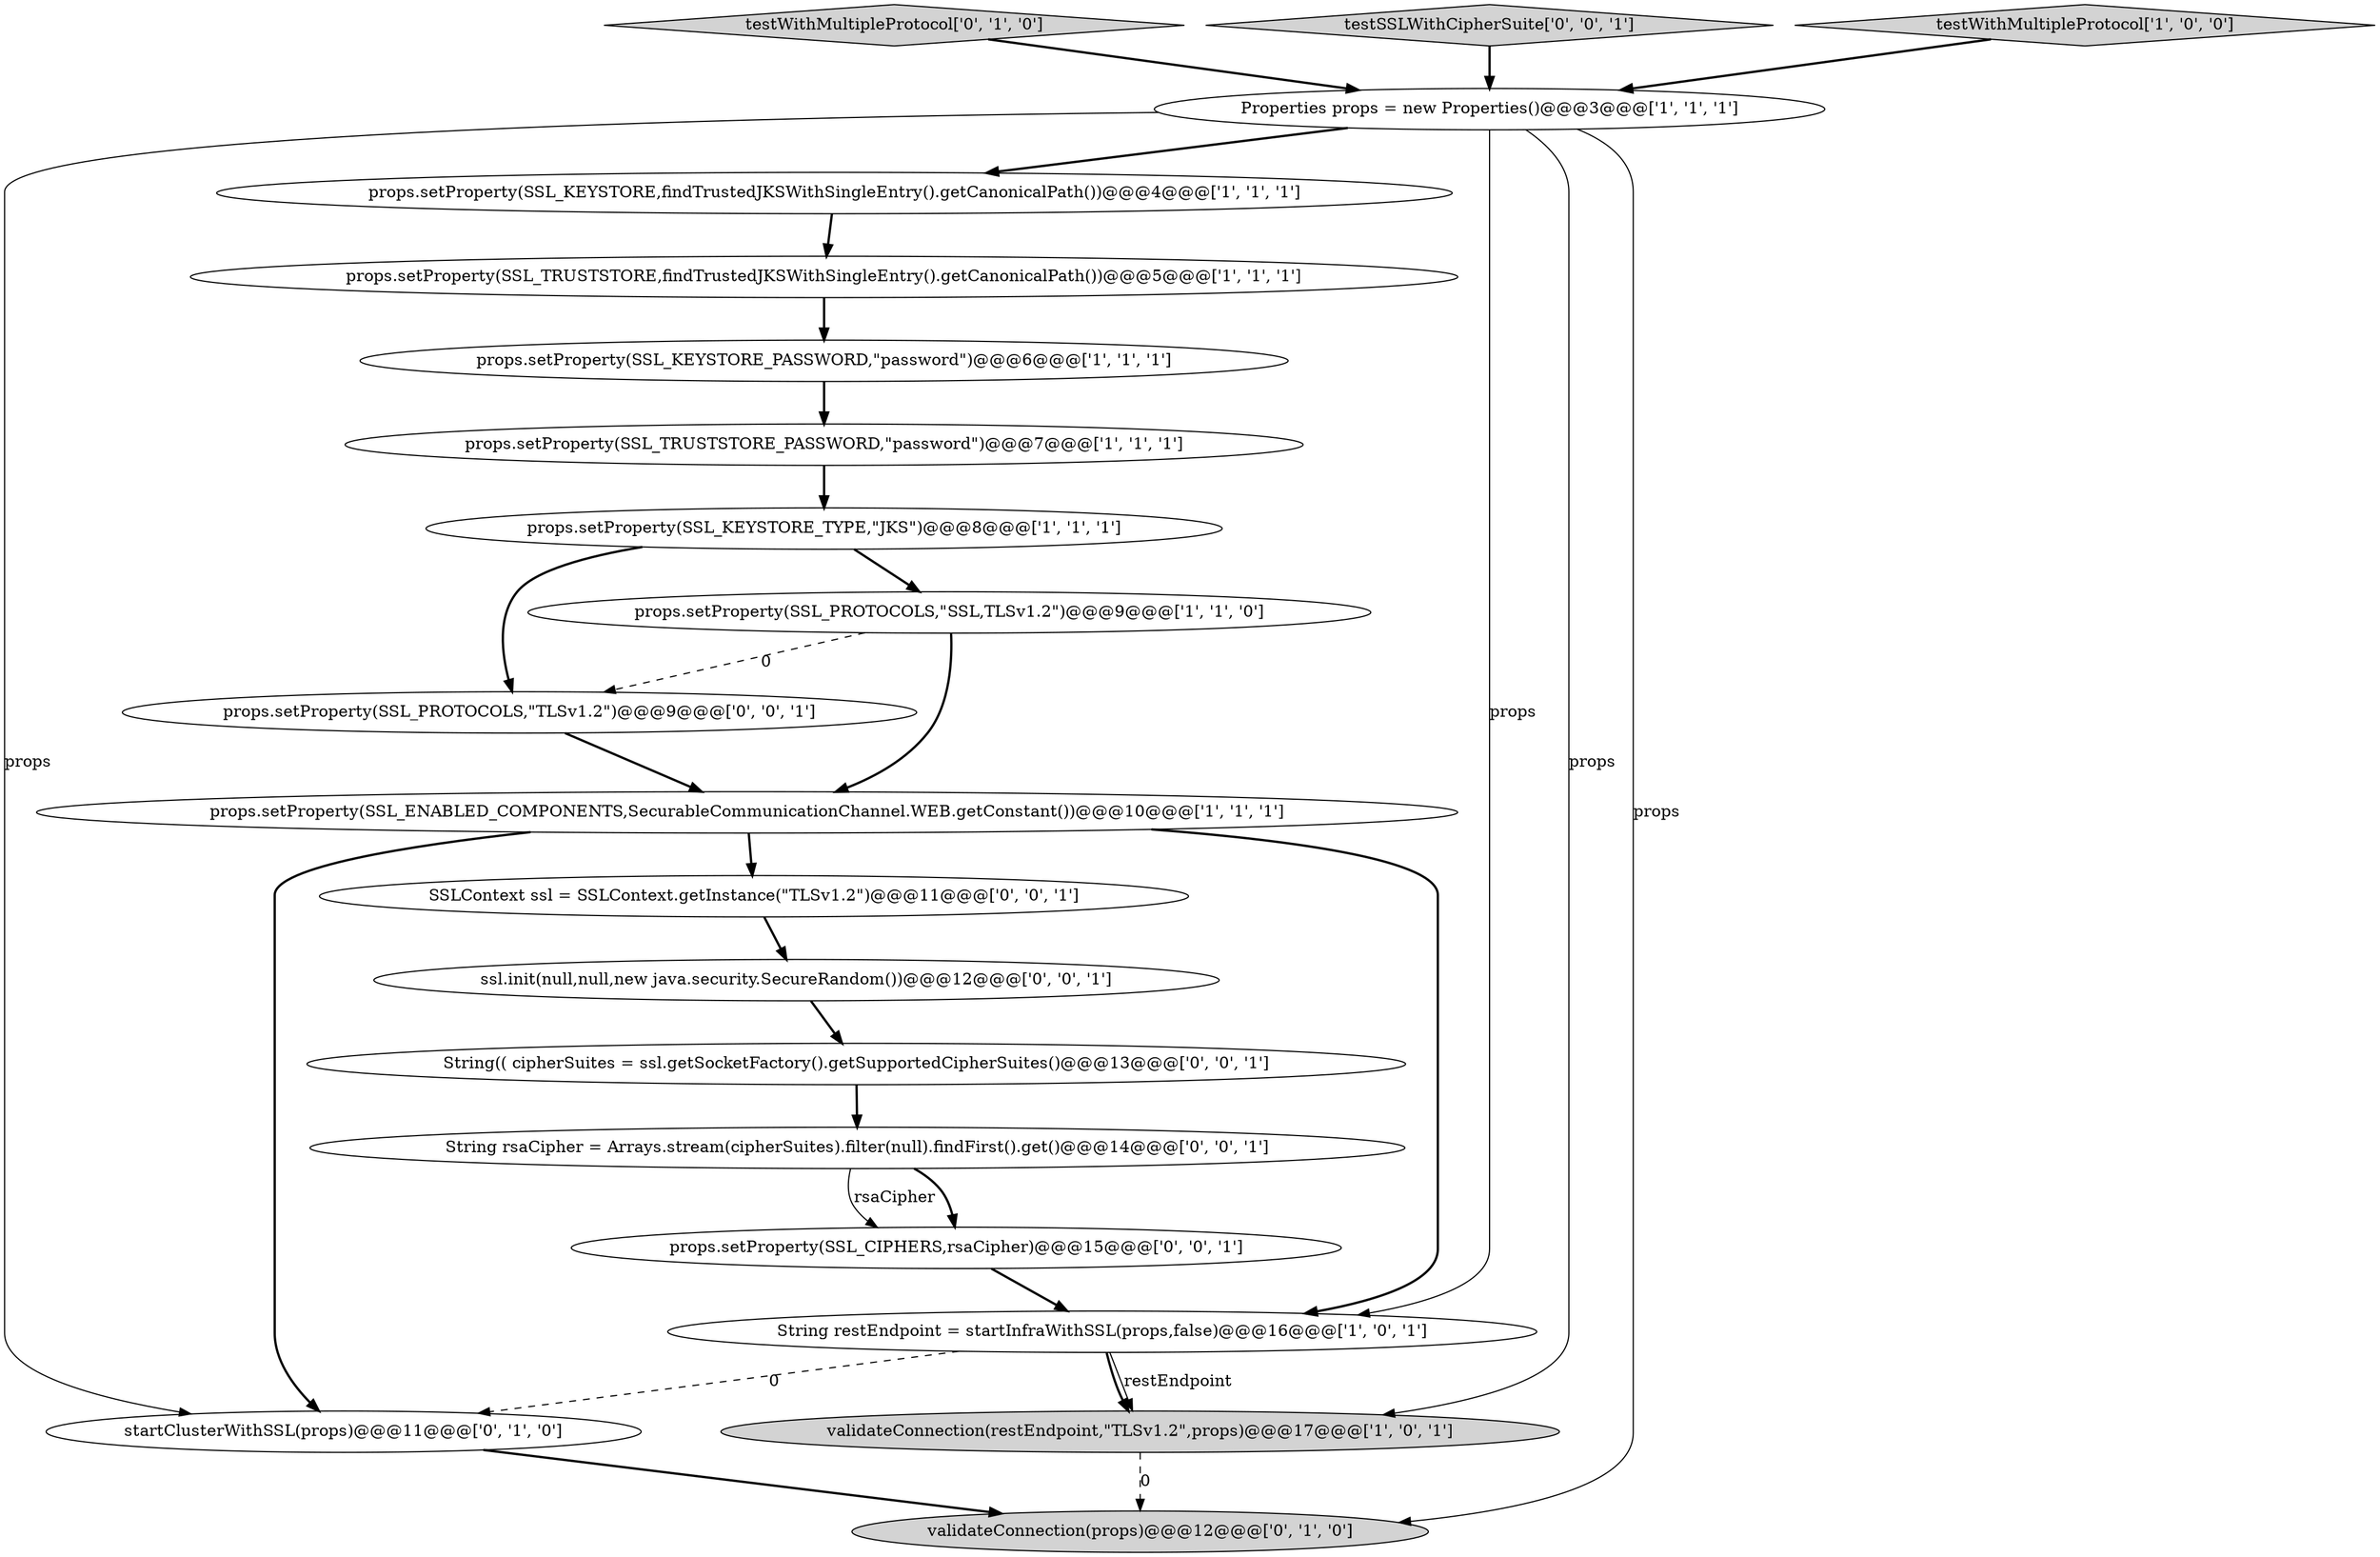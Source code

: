 digraph {
6 [style = filled, label = "Properties props = new Properties()@@@3@@@['1', '1', '1']", fillcolor = white, shape = ellipse image = "AAA0AAABBB1BBB"];
3 [style = filled, label = "props.setProperty(SSL_KEYSTORE,findTrustedJKSWithSingleEntry().getCanonicalPath())@@@4@@@['1', '1', '1']", fillcolor = white, shape = ellipse image = "AAA0AAABBB1BBB"];
12 [style = filled, label = "testWithMultipleProtocol['0', '1', '0']", fillcolor = lightgray, shape = diamond image = "AAA0AAABBB2BBB"];
19 [style = filled, label = "ssl.init(null,null,new java.security.SecureRandom())@@@12@@@['0', '0', '1']", fillcolor = white, shape = ellipse image = "AAA0AAABBB3BBB"];
8 [style = filled, label = "props.setProperty(SSL_TRUSTSTORE,findTrustedJKSWithSingleEntry().getCanonicalPath())@@@5@@@['1', '1', '1']", fillcolor = white, shape = ellipse image = "AAA0AAABBB1BBB"];
14 [style = filled, label = "props.setProperty(SSL_CIPHERS,rsaCipher)@@@15@@@['0', '0', '1']", fillcolor = white, shape = ellipse image = "AAA0AAABBB3BBB"];
15 [style = filled, label = "props.setProperty(SSL_PROTOCOLS,\"TLSv1.2\")@@@9@@@['0', '0', '1']", fillcolor = white, shape = ellipse image = "AAA0AAABBB3BBB"];
7 [style = filled, label = "validateConnection(restEndpoint,\"TLSv1.2\",props)@@@17@@@['1', '0', '1']", fillcolor = lightgray, shape = ellipse image = "AAA0AAABBB1BBB"];
16 [style = filled, label = "testSSLWithCipherSuite['0', '0', '1']", fillcolor = lightgray, shape = diamond image = "AAA0AAABBB3BBB"];
17 [style = filled, label = "SSLContext ssl = SSLContext.getInstance(\"TLSv1.2\")@@@11@@@['0', '0', '1']", fillcolor = white, shape = ellipse image = "AAA0AAABBB3BBB"];
2 [style = filled, label = "props.setProperty(SSL_KEYSTORE_TYPE,\"JKS\")@@@8@@@['1', '1', '1']", fillcolor = white, shape = ellipse image = "AAA0AAABBB1BBB"];
4 [style = filled, label = "String restEndpoint = startInfraWithSSL(props,false)@@@16@@@['1', '0', '1']", fillcolor = white, shape = ellipse image = "AAA0AAABBB1BBB"];
11 [style = filled, label = "validateConnection(props)@@@12@@@['0', '1', '0']", fillcolor = lightgray, shape = ellipse image = "AAA1AAABBB2BBB"];
1 [style = filled, label = "props.setProperty(SSL_PROTOCOLS,\"SSL,TLSv1.2\")@@@9@@@['1', '1', '0']", fillcolor = white, shape = ellipse image = "AAA0AAABBB1BBB"];
13 [style = filled, label = "startClusterWithSSL(props)@@@11@@@['0', '1', '0']", fillcolor = white, shape = ellipse image = "AAA1AAABBB2BBB"];
0 [style = filled, label = "props.setProperty(SSL_TRUSTSTORE_PASSWORD,\"password\")@@@7@@@['1', '1', '1']", fillcolor = white, shape = ellipse image = "AAA0AAABBB1BBB"];
10 [style = filled, label = "testWithMultipleProtocol['1', '0', '0']", fillcolor = lightgray, shape = diamond image = "AAA0AAABBB1BBB"];
9 [style = filled, label = "props.setProperty(SSL_ENABLED_COMPONENTS,SecurableCommunicationChannel.WEB.getConstant())@@@10@@@['1', '1', '1']", fillcolor = white, shape = ellipse image = "AAA0AAABBB1BBB"];
5 [style = filled, label = "props.setProperty(SSL_KEYSTORE_PASSWORD,\"password\")@@@6@@@['1', '1', '1']", fillcolor = white, shape = ellipse image = "AAA0AAABBB1BBB"];
18 [style = filled, label = "String rsaCipher = Arrays.stream(cipherSuites).filter(null).findFirst().get()@@@14@@@['0', '0', '1']", fillcolor = white, shape = ellipse image = "AAA0AAABBB3BBB"];
20 [style = filled, label = "String(( cipherSuites = ssl.getSocketFactory().getSupportedCipherSuites()@@@13@@@['0', '0', '1']", fillcolor = white, shape = ellipse image = "AAA0AAABBB3BBB"];
4->7 [style = bold, label=""];
1->9 [style = bold, label=""];
15->9 [style = bold, label=""];
8->5 [style = bold, label=""];
10->6 [style = bold, label=""];
9->4 [style = bold, label=""];
20->18 [style = bold, label=""];
19->20 [style = bold, label=""];
17->19 [style = bold, label=""];
9->13 [style = bold, label=""];
6->4 [style = solid, label="props"];
7->11 [style = dashed, label="0"];
6->7 [style = solid, label="props"];
4->7 [style = solid, label="restEndpoint"];
5->0 [style = bold, label=""];
13->11 [style = bold, label=""];
9->17 [style = bold, label=""];
6->11 [style = solid, label="props"];
2->1 [style = bold, label=""];
6->3 [style = bold, label=""];
3->8 [style = bold, label=""];
16->6 [style = bold, label=""];
1->15 [style = dashed, label="0"];
4->13 [style = dashed, label="0"];
0->2 [style = bold, label=""];
14->4 [style = bold, label=""];
18->14 [style = bold, label=""];
18->14 [style = solid, label="rsaCipher"];
2->15 [style = bold, label=""];
6->13 [style = solid, label="props"];
12->6 [style = bold, label=""];
}
